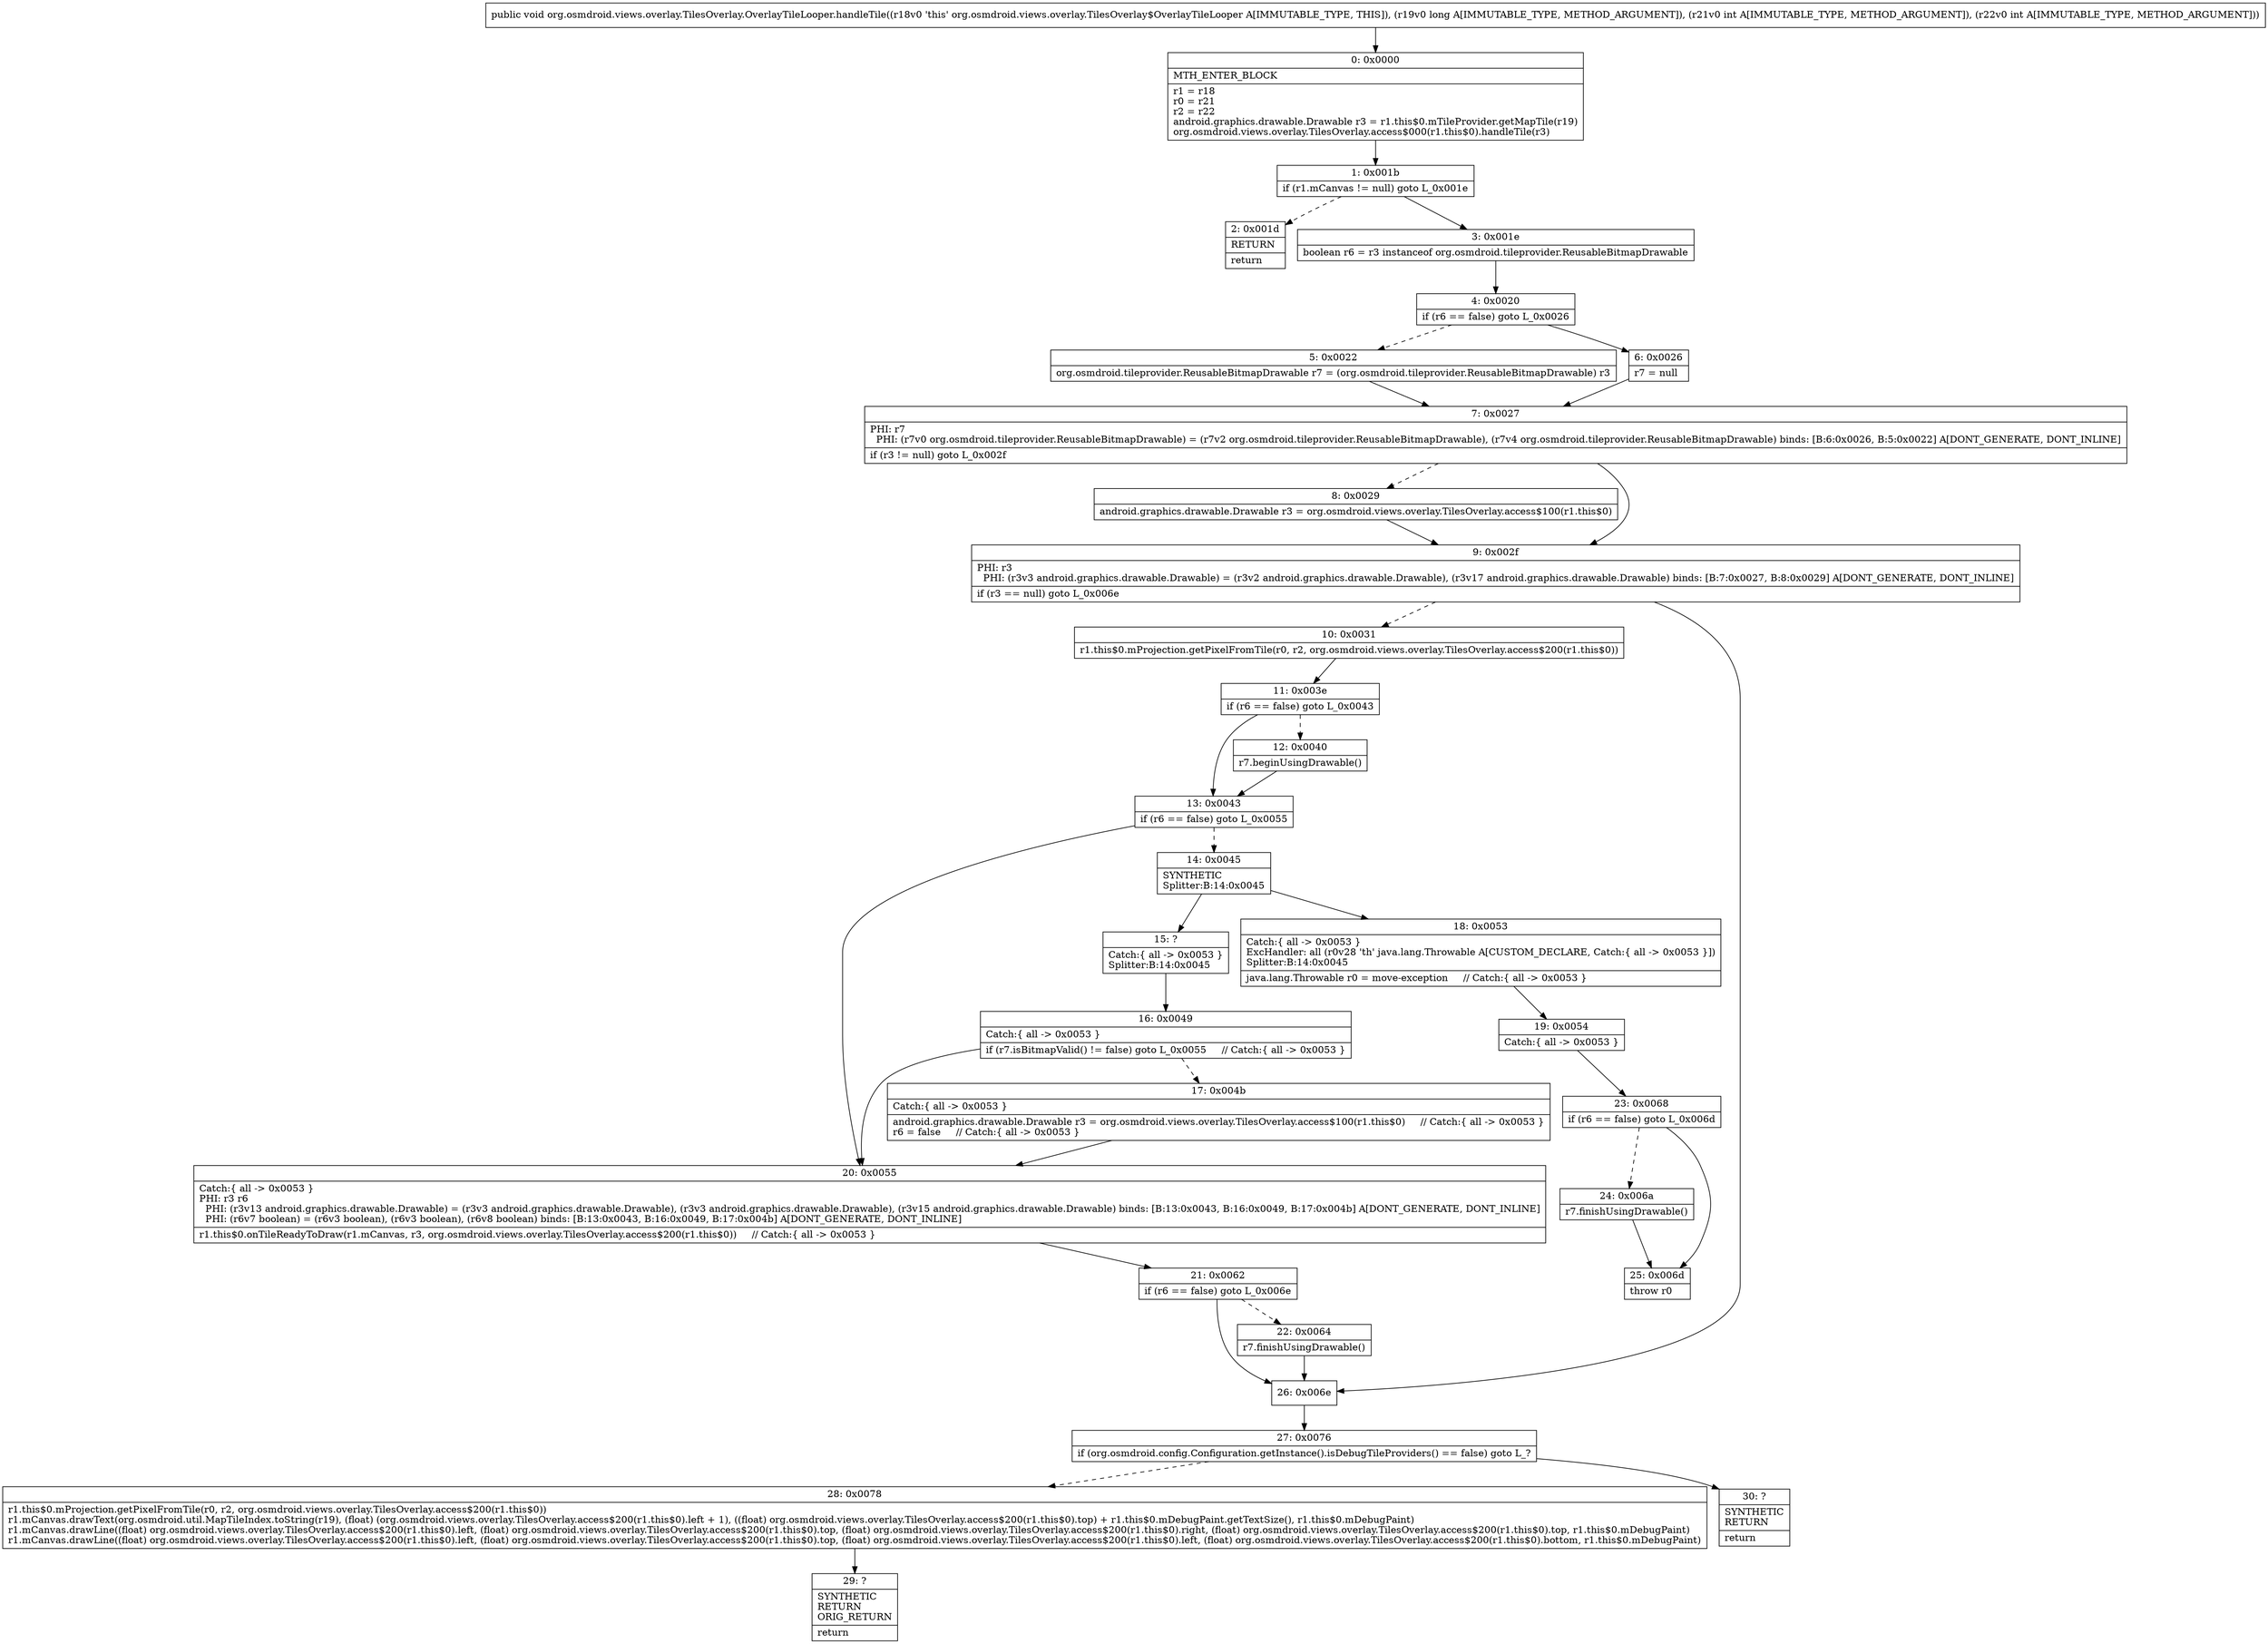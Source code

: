 digraph "CFG fororg.osmdroid.views.overlay.TilesOverlay.OverlayTileLooper.handleTile(JII)V" {
Node_0 [shape=record,label="{0\:\ 0x0000|MTH_ENTER_BLOCK\l|r1 = r18\lr0 = r21\lr2 = r22\landroid.graphics.drawable.Drawable r3 = r1.this$0.mTileProvider.getMapTile(r19)\lorg.osmdroid.views.overlay.TilesOverlay.access$000(r1.this$0).handleTile(r3)\l}"];
Node_1 [shape=record,label="{1\:\ 0x001b|if (r1.mCanvas != null) goto L_0x001e\l}"];
Node_2 [shape=record,label="{2\:\ 0x001d|RETURN\l|return\l}"];
Node_3 [shape=record,label="{3\:\ 0x001e|boolean r6 = r3 instanceof org.osmdroid.tileprovider.ReusableBitmapDrawable\l}"];
Node_4 [shape=record,label="{4\:\ 0x0020|if (r6 == false) goto L_0x0026\l}"];
Node_5 [shape=record,label="{5\:\ 0x0022|org.osmdroid.tileprovider.ReusableBitmapDrawable r7 = (org.osmdroid.tileprovider.ReusableBitmapDrawable) r3\l}"];
Node_6 [shape=record,label="{6\:\ 0x0026|r7 = null\l}"];
Node_7 [shape=record,label="{7\:\ 0x0027|PHI: r7 \l  PHI: (r7v0 org.osmdroid.tileprovider.ReusableBitmapDrawable) = (r7v2 org.osmdroid.tileprovider.ReusableBitmapDrawable), (r7v4 org.osmdroid.tileprovider.ReusableBitmapDrawable) binds: [B:6:0x0026, B:5:0x0022] A[DONT_GENERATE, DONT_INLINE]\l|if (r3 != null) goto L_0x002f\l}"];
Node_8 [shape=record,label="{8\:\ 0x0029|android.graphics.drawable.Drawable r3 = org.osmdroid.views.overlay.TilesOverlay.access$100(r1.this$0)\l}"];
Node_9 [shape=record,label="{9\:\ 0x002f|PHI: r3 \l  PHI: (r3v3 android.graphics.drawable.Drawable) = (r3v2 android.graphics.drawable.Drawable), (r3v17 android.graphics.drawable.Drawable) binds: [B:7:0x0027, B:8:0x0029] A[DONT_GENERATE, DONT_INLINE]\l|if (r3 == null) goto L_0x006e\l}"];
Node_10 [shape=record,label="{10\:\ 0x0031|r1.this$0.mProjection.getPixelFromTile(r0, r2, org.osmdroid.views.overlay.TilesOverlay.access$200(r1.this$0))\l}"];
Node_11 [shape=record,label="{11\:\ 0x003e|if (r6 == false) goto L_0x0043\l}"];
Node_12 [shape=record,label="{12\:\ 0x0040|r7.beginUsingDrawable()\l}"];
Node_13 [shape=record,label="{13\:\ 0x0043|if (r6 == false) goto L_0x0055\l}"];
Node_14 [shape=record,label="{14\:\ 0x0045|SYNTHETIC\lSplitter:B:14:0x0045\l}"];
Node_15 [shape=record,label="{15\:\ ?|Catch:\{ all \-\> 0x0053 \}\lSplitter:B:14:0x0045\l}"];
Node_16 [shape=record,label="{16\:\ 0x0049|Catch:\{ all \-\> 0x0053 \}\l|if (r7.isBitmapValid() != false) goto L_0x0055     \/\/ Catch:\{ all \-\> 0x0053 \}\l}"];
Node_17 [shape=record,label="{17\:\ 0x004b|Catch:\{ all \-\> 0x0053 \}\l|android.graphics.drawable.Drawable r3 = org.osmdroid.views.overlay.TilesOverlay.access$100(r1.this$0)     \/\/ Catch:\{ all \-\> 0x0053 \}\lr6 = false     \/\/ Catch:\{ all \-\> 0x0053 \}\l}"];
Node_18 [shape=record,label="{18\:\ 0x0053|Catch:\{ all \-\> 0x0053 \}\lExcHandler: all (r0v28 'th' java.lang.Throwable A[CUSTOM_DECLARE, Catch:\{ all \-\> 0x0053 \}])\lSplitter:B:14:0x0045\l|java.lang.Throwable r0 = move\-exception     \/\/ Catch:\{ all \-\> 0x0053 \}\l}"];
Node_19 [shape=record,label="{19\:\ 0x0054|Catch:\{ all \-\> 0x0053 \}\l}"];
Node_20 [shape=record,label="{20\:\ 0x0055|Catch:\{ all \-\> 0x0053 \}\lPHI: r3 r6 \l  PHI: (r3v13 android.graphics.drawable.Drawable) = (r3v3 android.graphics.drawable.Drawable), (r3v3 android.graphics.drawable.Drawable), (r3v15 android.graphics.drawable.Drawable) binds: [B:13:0x0043, B:16:0x0049, B:17:0x004b] A[DONT_GENERATE, DONT_INLINE]\l  PHI: (r6v7 boolean) = (r6v3 boolean), (r6v3 boolean), (r6v8 boolean) binds: [B:13:0x0043, B:16:0x0049, B:17:0x004b] A[DONT_GENERATE, DONT_INLINE]\l|r1.this$0.onTileReadyToDraw(r1.mCanvas, r3, org.osmdroid.views.overlay.TilesOverlay.access$200(r1.this$0))     \/\/ Catch:\{ all \-\> 0x0053 \}\l}"];
Node_21 [shape=record,label="{21\:\ 0x0062|if (r6 == false) goto L_0x006e\l}"];
Node_22 [shape=record,label="{22\:\ 0x0064|r7.finishUsingDrawable()\l}"];
Node_23 [shape=record,label="{23\:\ 0x0068|if (r6 == false) goto L_0x006d\l}"];
Node_24 [shape=record,label="{24\:\ 0x006a|r7.finishUsingDrawable()\l}"];
Node_25 [shape=record,label="{25\:\ 0x006d|throw r0\l}"];
Node_26 [shape=record,label="{26\:\ 0x006e}"];
Node_27 [shape=record,label="{27\:\ 0x0076|if (org.osmdroid.config.Configuration.getInstance().isDebugTileProviders() == false) goto L_?\l}"];
Node_28 [shape=record,label="{28\:\ 0x0078|r1.this$0.mProjection.getPixelFromTile(r0, r2, org.osmdroid.views.overlay.TilesOverlay.access$200(r1.this$0))\lr1.mCanvas.drawText(org.osmdroid.util.MapTileIndex.toString(r19), (float) (org.osmdroid.views.overlay.TilesOverlay.access$200(r1.this$0).left + 1), ((float) org.osmdroid.views.overlay.TilesOverlay.access$200(r1.this$0).top) + r1.this$0.mDebugPaint.getTextSize(), r1.this$0.mDebugPaint)\lr1.mCanvas.drawLine((float) org.osmdroid.views.overlay.TilesOverlay.access$200(r1.this$0).left, (float) org.osmdroid.views.overlay.TilesOverlay.access$200(r1.this$0).top, (float) org.osmdroid.views.overlay.TilesOverlay.access$200(r1.this$0).right, (float) org.osmdroid.views.overlay.TilesOverlay.access$200(r1.this$0).top, r1.this$0.mDebugPaint)\lr1.mCanvas.drawLine((float) org.osmdroid.views.overlay.TilesOverlay.access$200(r1.this$0).left, (float) org.osmdroid.views.overlay.TilesOverlay.access$200(r1.this$0).top, (float) org.osmdroid.views.overlay.TilesOverlay.access$200(r1.this$0).left, (float) org.osmdroid.views.overlay.TilesOverlay.access$200(r1.this$0).bottom, r1.this$0.mDebugPaint)\l}"];
Node_29 [shape=record,label="{29\:\ ?|SYNTHETIC\lRETURN\lORIG_RETURN\l|return\l}"];
Node_30 [shape=record,label="{30\:\ ?|SYNTHETIC\lRETURN\l|return\l}"];
MethodNode[shape=record,label="{public void org.osmdroid.views.overlay.TilesOverlay.OverlayTileLooper.handleTile((r18v0 'this' org.osmdroid.views.overlay.TilesOverlay$OverlayTileLooper A[IMMUTABLE_TYPE, THIS]), (r19v0 long A[IMMUTABLE_TYPE, METHOD_ARGUMENT]), (r21v0 int A[IMMUTABLE_TYPE, METHOD_ARGUMENT]), (r22v0 int A[IMMUTABLE_TYPE, METHOD_ARGUMENT])) }"];
MethodNode -> Node_0;
Node_0 -> Node_1;
Node_1 -> Node_2[style=dashed];
Node_1 -> Node_3;
Node_3 -> Node_4;
Node_4 -> Node_5[style=dashed];
Node_4 -> Node_6;
Node_5 -> Node_7;
Node_6 -> Node_7;
Node_7 -> Node_8[style=dashed];
Node_7 -> Node_9;
Node_8 -> Node_9;
Node_9 -> Node_10[style=dashed];
Node_9 -> Node_26;
Node_10 -> Node_11;
Node_11 -> Node_12[style=dashed];
Node_11 -> Node_13;
Node_12 -> Node_13;
Node_13 -> Node_14[style=dashed];
Node_13 -> Node_20;
Node_14 -> Node_15;
Node_14 -> Node_18;
Node_15 -> Node_16;
Node_16 -> Node_17[style=dashed];
Node_16 -> Node_20;
Node_17 -> Node_20;
Node_18 -> Node_19;
Node_19 -> Node_23;
Node_20 -> Node_21;
Node_21 -> Node_22[style=dashed];
Node_21 -> Node_26;
Node_22 -> Node_26;
Node_23 -> Node_24[style=dashed];
Node_23 -> Node_25;
Node_24 -> Node_25;
Node_26 -> Node_27;
Node_27 -> Node_28[style=dashed];
Node_27 -> Node_30;
Node_28 -> Node_29;
}

